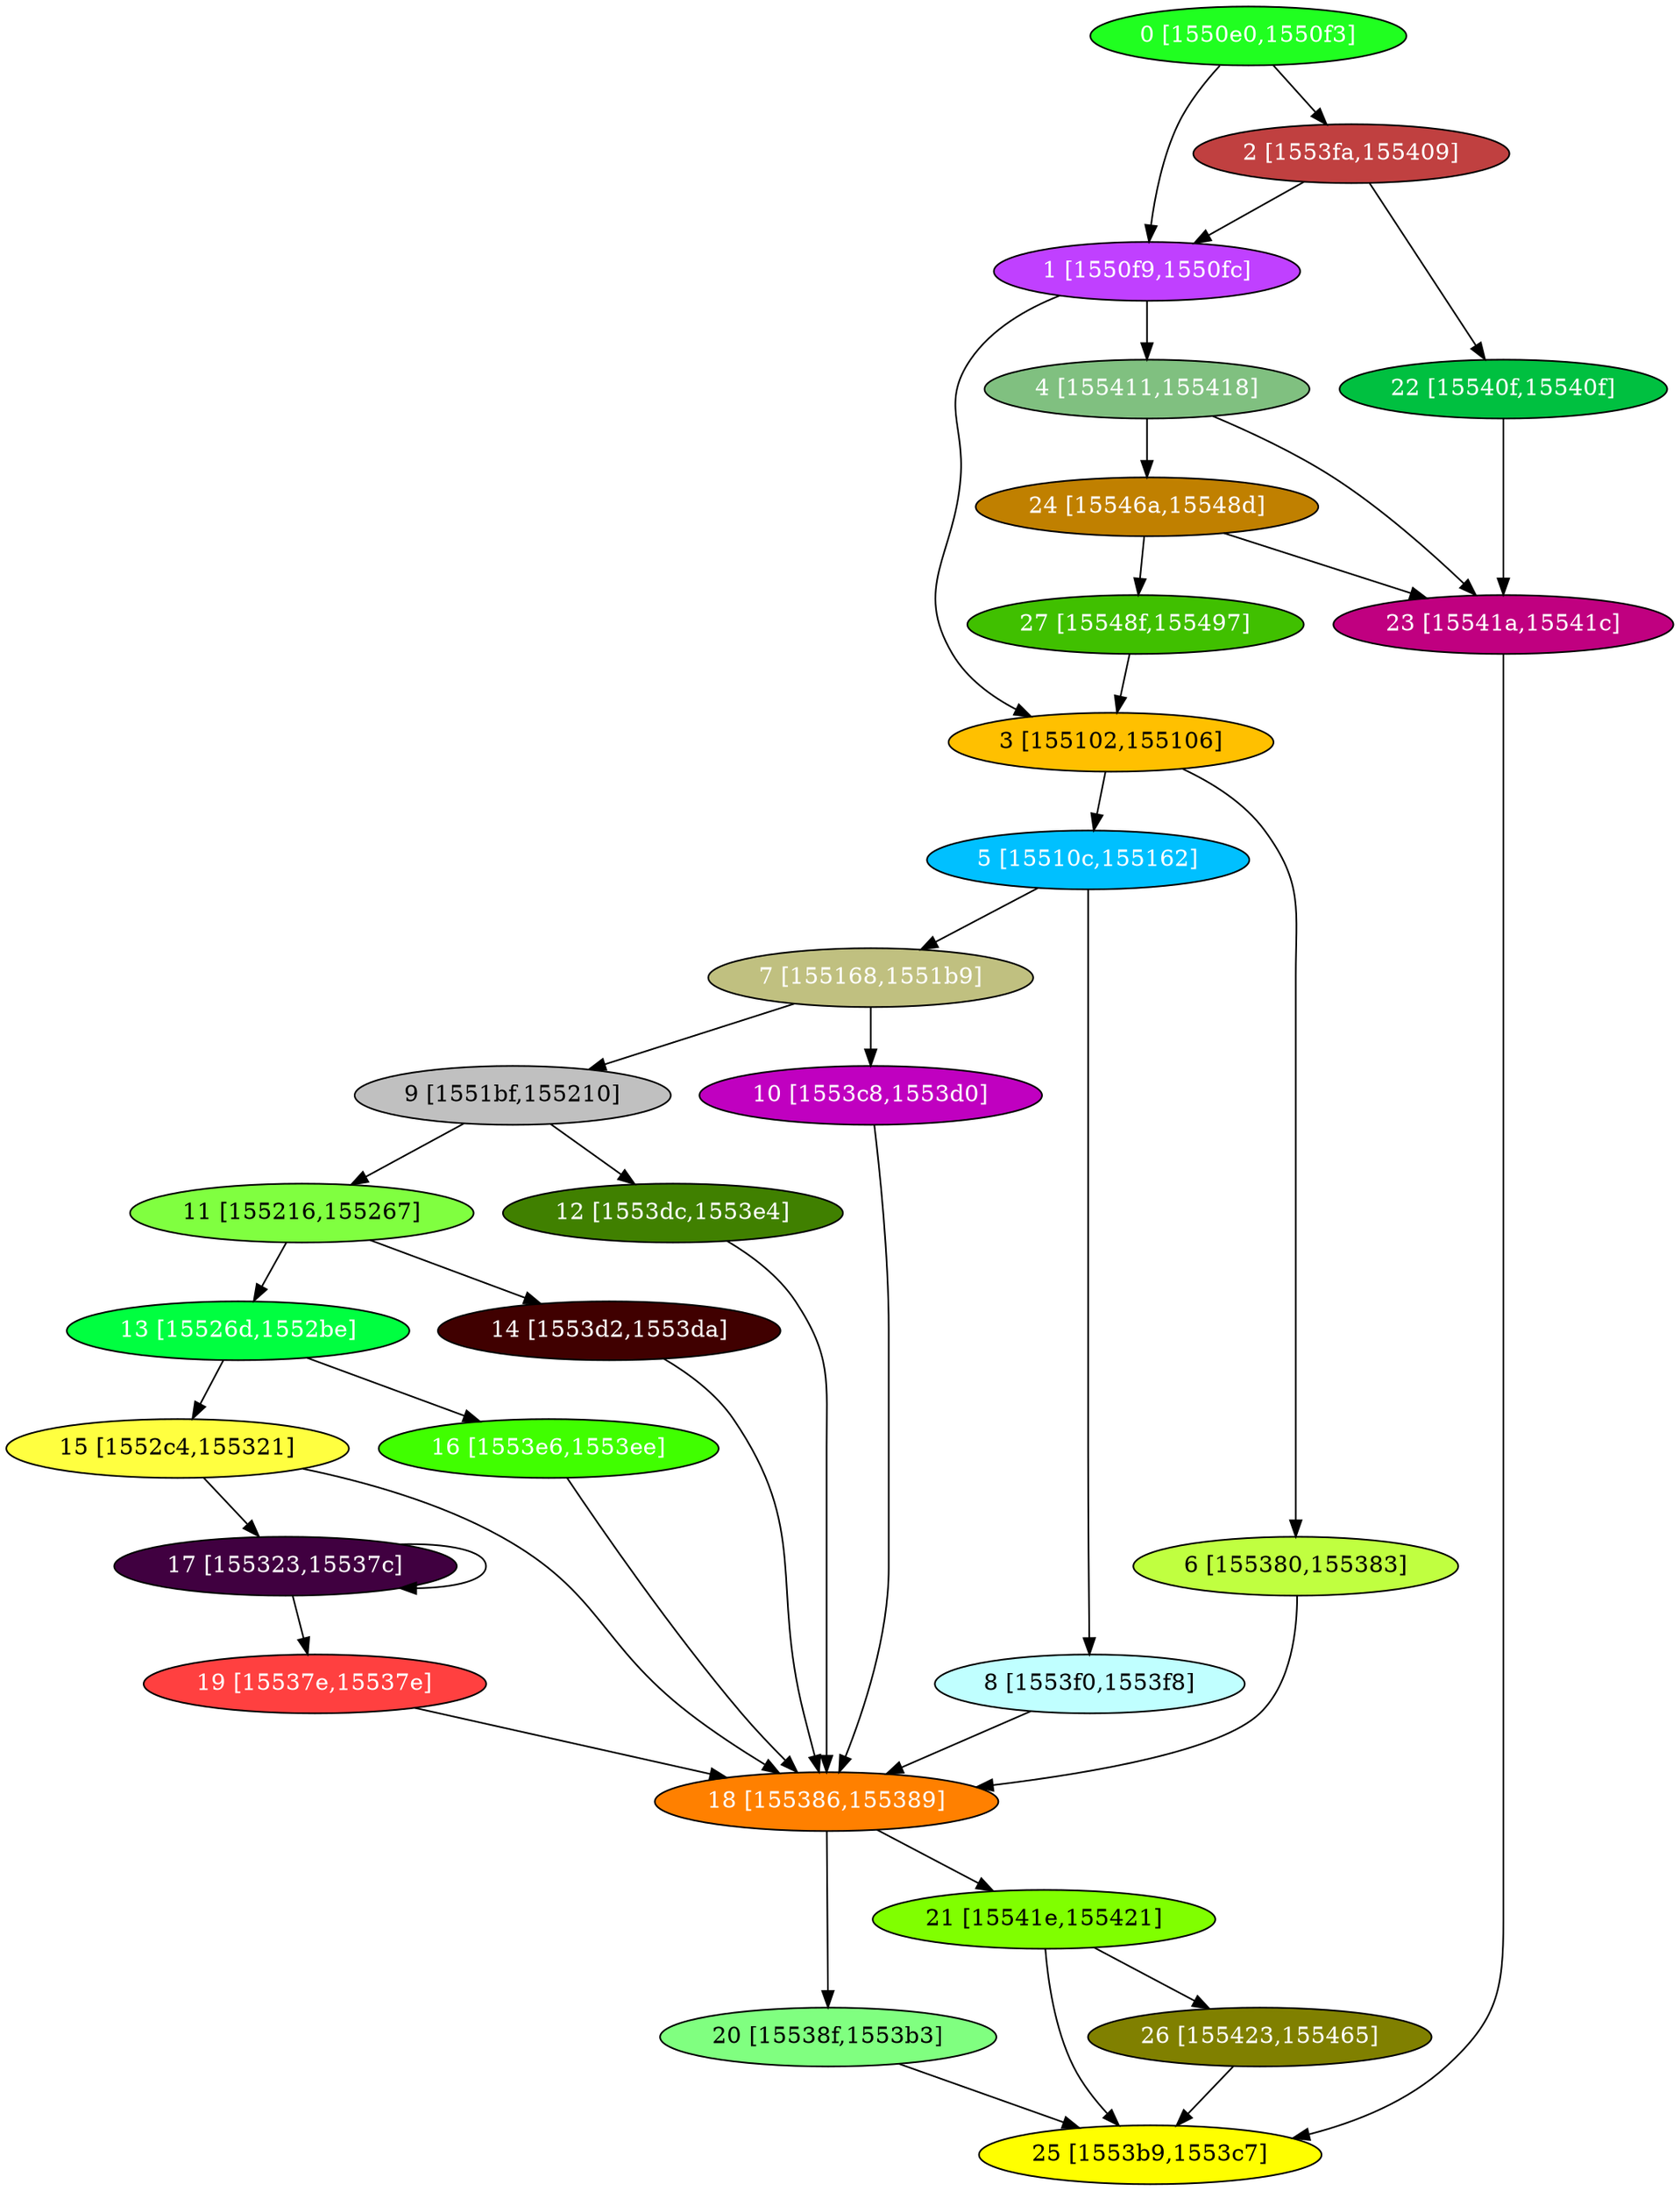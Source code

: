 diGraph libnss3{
	libnss3_0  [style=filled fillcolor="#20FF20" fontcolor="#ffffff" shape=oval label="0 [1550e0,1550f3]"]
	libnss3_1  [style=filled fillcolor="#C040FF" fontcolor="#ffffff" shape=oval label="1 [1550f9,1550fc]"]
	libnss3_2  [style=filled fillcolor="#C04040" fontcolor="#ffffff" shape=oval label="2 [1553fa,155409]"]
	libnss3_3  [style=filled fillcolor="#FFC000" fontcolor="#000000" shape=oval label="3 [155102,155106]"]
	libnss3_4  [style=filled fillcolor="#80C080" fontcolor="#ffffff" shape=oval label="4 [155411,155418]"]
	libnss3_5  [style=filled fillcolor="#00C0FF" fontcolor="#ffffff" shape=oval label="5 [15510c,155162]"]
	libnss3_6  [style=filled fillcolor="#C0FF40" fontcolor="#000000" shape=oval label="6 [155380,155383]"]
	libnss3_7  [style=filled fillcolor="#C0C080" fontcolor="#ffffff" shape=oval label="7 [155168,1551b9]"]
	libnss3_8  [style=filled fillcolor="#C0FFFF" fontcolor="#000000" shape=oval label="8 [1553f0,1553f8]"]
	libnss3_9  [style=filled fillcolor="#C0C0C0" fontcolor="#000000" shape=oval label="9 [1551bf,155210]"]
	libnss3_a  [style=filled fillcolor="#C000C0" fontcolor="#ffffff" shape=oval label="10 [1553c8,1553d0]"]
	libnss3_b  [style=filled fillcolor="#80FF40" fontcolor="#000000" shape=oval label="11 [155216,155267]"]
	libnss3_c  [style=filled fillcolor="#408000" fontcolor="#ffffff" shape=oval label="12 [1553dc,1553e4]"]
	libnss3_d  [style=filled fillcolor="#00FF40" fontcolor="#ffffff" shape=oval label="13 [15526d,1552be]"]
	libnss3_e  [style=filled fillcolor="#400000" fontcolor="#ffffff" shape=oval label="14 [1553d2,1553da]"]
	libnss3_f  [style=filled fillcolor="#FFFF40" fontcolor="#000000" shape=oval label="15 [1552c4,155321]"]
	libnss3_10  [style=filled fillcolor="#40FF00" fontcolor="#ffffff" shape=oval label="16 [1553e6,1553ee]"]
	libnss3_11  [style=filled fillcolor="#400040" fontcolor="#ffffff" shape=oval label="17 [155323,15537c]"]
	libnss3_12  [style=filled fillcolor="#FF8000" fontcolor="#ffffff" shape=oval label="18 [155386,155389]"]
	libnss3_13  [style=filled fillcolor="#FF4040" fontcolor="#ffffff" shape=oval label="19 [15537e,15537e]"]
	libnss3_14  [style=filled fillcolor="#80FF80" fontcolor="#000000" shape=oval label="20 [15538f,1553b3]"]
	libnss3_15  [style=filled fillcolor="#80FF00" fontcolor="#000000" shape=oval label="21 [15541e,155421]"]
	libnss3_16  [style=filled fillcolor="#00C040" fontcolor="#ffffff" shape=oval label="22 [15540f,15540f]"]
	libnss3_17  [style=filled fillcolor="#C00080" fontcolor="#ffffff" shape=oval label="23 [15541a,15541c]"]
	libnss3_18  [style=filled fillcolor="#C08000" fontcolor="#ffffff" shape=oval label="24 [15546a,15548d]"]
	libnss3_19  [style=filled fillcolor="#FFFF00" fontcolor="#000000" shape=oval label="25 [1553b9,1553c7]"]
	libnss3_1a  [style=filled fillcolor="#808000" fontcolor="#ffffff" shape=oval label="26 [155423,155465]"]
	libnss3_1b  [style=filled fillcolor="#40C000" fontcolor="#ffffff" shape=oval label="27 [15548f,155497]"]

	libnss3_0 -> libnss3_1
	libnss3_0 -> libnss3_2
	libnss3_1 -> libnss3_3
	libnss3_1 -> libnss3_4
	libnss3_2 -> libnss3_1
	libnss3_2 -> libnss3_16
	libnss3_3 -> libnss3_5
	libnss3_3 -> libnss3_6
	libnss3_4 -> libnss3_17
	libnss3_4 -> libnss3_18
	libnss3_5 -> libnss3_7
	libnss3_5 -> libnss3_8
	libnss3_6 -> libnss3_12
	libnss3_7 -> libnss3_9
	libnss3_7 -> libnss3_a
	libnss3_8 -> libnss3_12
	libnss3_9 -> libnss3_b
	libnss3_9 -> libnss3_c
	libnss3_a -> libnss3_12
	libnss3_b -> libnss3_d
	libnss3_b -> libnss3_e
	libnss3_c -> libnss3_12
	libnss3_d -> libnss3_f
	libnss3_d -> libnss3_10
	libnss3_e -> libnss3_12
	libnss3_f -> libnss3_11
	libnss3_f -> libnss3_12
	libnss3_10 -> libnss3_12
	libnss3_11 -> libnss3_11
	libnss3_11 -> libnss3_13
	libnss3_12 -> libnss3_14
	libnss3_12 -> libnss3_15
	libnss3_13 -> libnss3_12
	libnss3_14 -> libnss3_19
	libnss3_15 -> libnss3_19
	libnss3_15 -> libnss3_1a
	libnss3_16 -> libnss3_17
	libnss3_17 -> libnss3_19
	libnss3_18 -> libnss3_17
	libnss3_18 -> libnss3_1b
	libnss3_1a -> libnss3_19
	libnss3_1b -> libnss3_3
}